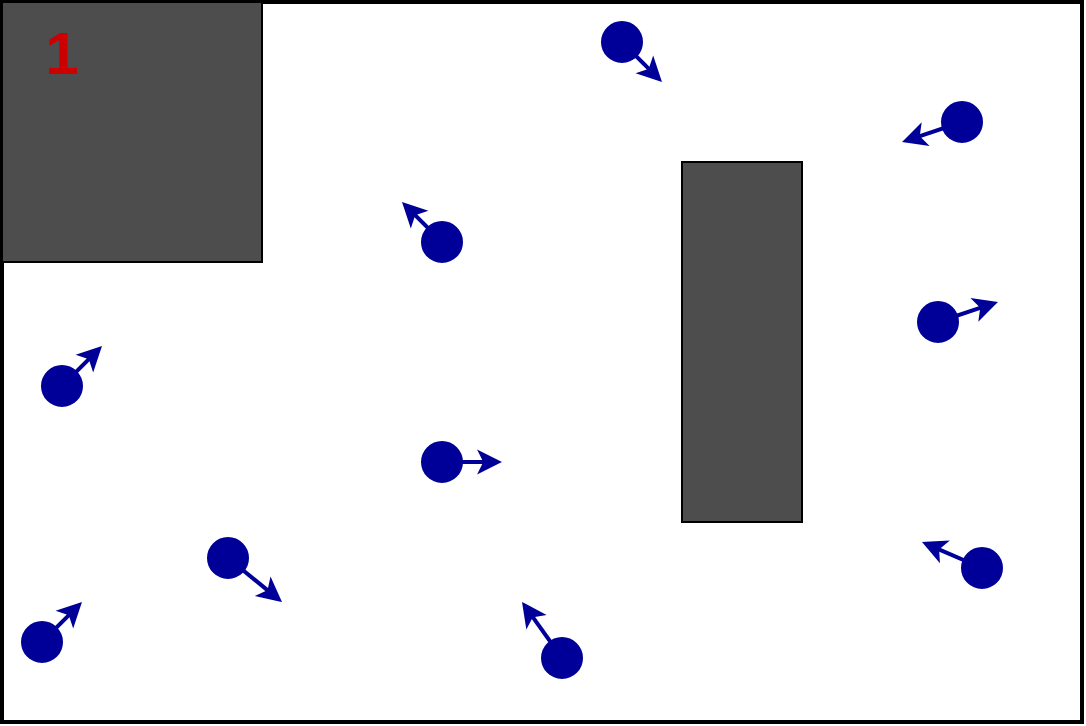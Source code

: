 <mxfile version="22.0.3" type="device">
  <diagram name="Page-1" id="jNcVfUFwNesNaKVuXYyC">
    <mxGraphModel dx="1362" dy="843" grid="1" gridSize="10" guides="1" tooltips="1" connect="1" arrows="1" fold="1" page="1" pageScale="1" pageWidth="850" pageHeight="1100" math="0" shadow="0">
      <root>
        <mxCell id="0" />
        <mxCell id="1" parent="0" />
        <mxCell id="jNckEClQxKYpTligdhL6-25" value="" style="rounded=0;whiteSpace=wrap;html=1;fillColor=none;strokeWidth=2;" parent="1" vertex="1">
          <mxGeometry x="40" y="40" width="540" height="360" as="geometry" />
        </mxCell>
        <mxCell id="jNckEClQxKYpTligdhL6-2" value="" style="rounded=0;whiteSpace=wrap;html=1;fillColor=#4D4D4D;" parent="1" vertex="1">
          <mxGeometry x="40" y="40" width="130" height="130" as="geometry" />
        </mxCell>
        <mxCell id="jNckEClQxKYpTligdhL6-3" value="" style="rounded=0;whiteSpace=wrap;html=1;fillColor=#4D4D4D;" parent="1" vertex="1">
          <mxGeometry x="380" y="120" width="60" height="180" as="geometry" />
        </mxCell>
        <mxCell id="jNckEClQxKYpTligdhL6-4" value="" style="ellipse;whiteSpace=wrap;html=1;aspect=fixed;fillColor=#000099;strokeColor=#000099;direction=south;" parent="1" vertex="1">
          <mxGeometry x="60" y="222" width="20" height="20" as="geometry" />
        </mxCell>
        <mxCell id="jNckEClQxKYpTligdhL6-5" value="" style="endArrow=classic;html=1;rounded=0;strokeWidth=2;strokeColor=#000099;" parent="1" edge="1">
          <mxGeometry width="50" height="50" relative="1" as="geometry">
            <mxPoint x="70" y="232" as="sourcePoint" />
            <mxPoint x="90" y="212" as="targetPoint" />
          </mxGeometry>
        </mxCell>
        <mxCell id="jNckEClQxKYpTligdhL6-6" value="" style="ellipse;whiteSpace=wrap;html=1;aspect=fixed;fillColor=#000099;strokeColor=#000099;" parent="1" vertex="1">
          <mxGeometry x="250" y="150" width="20" height="20" as="geometry" />
        </mxCell>
        <mxCell id="jNckEClQxKYpTligdhL6-7" value="" style="endArrow=classic;html=1;rounded=0;strokeWidth=2;strokeColor=#000099;" parent="1" edge="1">
          <mxGeometry width="50" height="50" relative="1" as="geometry">
            <mxPoint x="260" y="160" as="sourcePoint" />
            <mxPoint x="240" y="140" as="targetPoint" />
          </mxGeometry>
        </mxCell>
        <mxCell id="jNckEClQxKYpTligdhL6-9" value="" style="ellipse;whiteSpace=wrap;html=1;aspect=fixed;fillColor=#000099;strokeColor=#000099;" parent="1" vertex="1">
          <mxGeometry x="340" y="50" width="20" height="20" as="geometry" />
        </mxCell>
        <mxCell id="jNckEClQxKYpTligdhL6-10" value="" style="endArrow=classic;html=1;rounded=0;strokeWidth=2;strokeColor=#000099;" parent="1" edge="1">
          <mxGeometry width="50" height="50" relative="1" as="geometry">
            <mxPoint x="350" y="60" as="sourcePoint" />
            <mxPoint x="370" y="80" as="targetPoint" />
          </mxGeometry>
        </mxCell>
        <mxCell id="jNckEClQxKYpTligdhL6-11" value="" style="ellipse;whiteSpace=wrap;html=1;aspect=fixed;fillColor=#000099;strokeColor=#000099;" parent="1" vertex="1">
          <mxGeometry x="143" y="308" width="20" height="20" as="geometry" />
        </mxCell>
        <mxCell id="jNckEClQxKYpTligdhL6-12" value="" style="endArrow=classic;html=1;rounded=0;strokeWidth=2;strokeColor=#000099;" parent="1" edge="1">
          <mxGeometry width="50" height="50" relative="1" as="geometry">
            <mxPoint x="153" y="318" as="sourcePoint" />
            <mxPoint x="180" y="340" as="targetPoint" />
          </mxGeometry>
        </mxCell>
        <mxCell id="jNckEClQxKYpTligdhL6-13" value="" style="ellipse;whiteSpace=wrap;html=1;aspect=fixed;fillColor=#000099;strokeColor=#000099;" parent="1" vertex="1">
          <mxGeometry x="250" y="260" width="20" height="20" as="geometry" />
        </mxCell>
        <mxCell id="jNckEClQxKYpTligdhL6-14" value="" style="endArrow=classic;html=1;rounded=0;strokeWidth=2;strokeColor=#000099;" parent="1" edge="1">
          <mxGeometry width="50" height="50" relative="1" as="geometry">
            <mxPoint x="260" y="270" as="sourcePoint" />
            <mxPoint x="290" y="270" as="targetPoint" />
          </mxGeometry>
        </mxCell>
        <mxCell id="jNckEClQxKYpTligdhL6-15" value="" style="ellipse;whiteSpace=wrap;html=1;aspect=fixed;fillColor=#000099;strokeColor=#000099;" parent="1" vertex="1">
          <mxGeometry x="520" y="313" width="20" height="20" as="geometry" />
        </mxCell>
        <mxCell id="jNckEClQxKYpTligdhL6-16" value="" style="endArrow=classic;html=1;rounded=0;strokeWidth=2;strokeColor=#000099;" parent="1" edge="1">
          <mxGeometry width="50" height="50" relative="1" as="geometry">
            <mxPoint x="530" y="323" as="sourcePoint" />
            <mxPoint x="500" y="310" as="targetPoint" />
          </mxGeometry>
        </mxCell>
        <mxCell id="jNckEClQxKYpTligdhL6-17" value="" style="ellipse;whiteSpace=wrap;html=1;aspect=fixed;fillColor=#000099;strokeColor=#000099;" parent="1" vertex="1">
          <mxGeometry x="498" y="190" width="20" height="20" as="geometry" />
        </mxCell>
        <mxCell id="jNckEClQxKYpTligdhL6-18" value="" style="endArrow=classic;html=1;rounded=0;strokeWidth=2;strokeColor=#000099;" parent="1" edge="1">
          <mxGeometry width="50" height="50" relative="1" as="geometry">
            <mxPoint x="508" y="200" as="sourcePoint" />
            <mxPoint x="538" y="190" as="targetPoint" />
          </mxGeometry>
        </mxCell>
        <mxCell id="jNckEClQxKYpTligdhL6-19" value="" style="ellipse;whiteSpace=wrap;html=1;aspect=fixed;fillColor=#000099;strokeColor=#000099;" parent="1" vertex="1">
          <mxGeometry x="510" y="90" width="20" height="20" as="geometry" />
        </mxCell>
        <mxCell id="jNckEClQxKYpTligdhL6-20" value="" style="endArrow=classic;html=1;rounded=0;strokeWidth=2;strokeColor=#000099;" parent="1" edge="1">
          <mxGeometry width="50" height="50" relative="1" as="geometry">
            <mxPoint x="520" y="100" as="sourcePoint" />
            <mxPoint x="490" y="110" as="targetPoint" />
          </mxGeometry>
        </mxCell>
        <mxCell id="jNckEClQxKYpTligdhL6-21" value="" style="ellipse;whiteSpace=wrap;html=1;aspect=fixed;fillColor=#000099;strokeColor=#000099;" parent="1" vertex="1">
          <mxGeometry x="310" y="358" width="20" height="20" as="geometry" />
        </mxCell>
        <mxCell id="jNckEClQxKYpTligdhL6-22" value="" style="endArrow=classic;html=1;rounded=0;strokeWidth=2;strokeColor=#000099;" parent="1" edge="1">
          <mxGeometry width="50" height="50" relative="1" as="geometry">
            <mxPoint x="320" y="368" as="sourcePoint" />
            <mxPoint x="300" y="340" as="targetPoint" />
          </mxGeometry>
        </mxCell>
        <mxCell id="jNckEClQxKYpTligdhL6-23" value="" style="ellipse;whiteSpace=wrap;html=1;aspect=fixed;fillColor=#000099;strokeColor=#000099;" parent="1" vertex="1">
          <mxGeometry x="50" y="350" width="20" height="20" as="geometry" />
        </mxCell>
        <mxCell id="jNckEClQxKYpTligdhL6-24" value="" style="endArrow=classic;html=1;rounded=0;strokeWidth=2;strokeColor=#000099;" parent="1" edge="1">
          <mxGeometry width="50" height="50" relative="1" as="geometry">
            <mxPoint x="60" y="360" as="sourcePoint" />
            <mxPoint x="80" y="340" as="targetPoint" />
          </mxGeometry>
        </mxCell>
        <mxCell id="3gxIKUe2GDKvynj0c3NS-1" value="1" style="text;html=1;strokeColor=none;fillColor=none;align=center;verticalAlign=middle;whiteSpace=wrap;rounded=0;fontColor=#CC0000;fontSize=30;fontStyle=1" vertex="1" parent="1">
          <mxGeometry x="40" y="50" width="60" height="30" as="geometry" />
        </mxCell>
      </root>
    </mxGraphModel>
  </diagram>
</mxfile>
